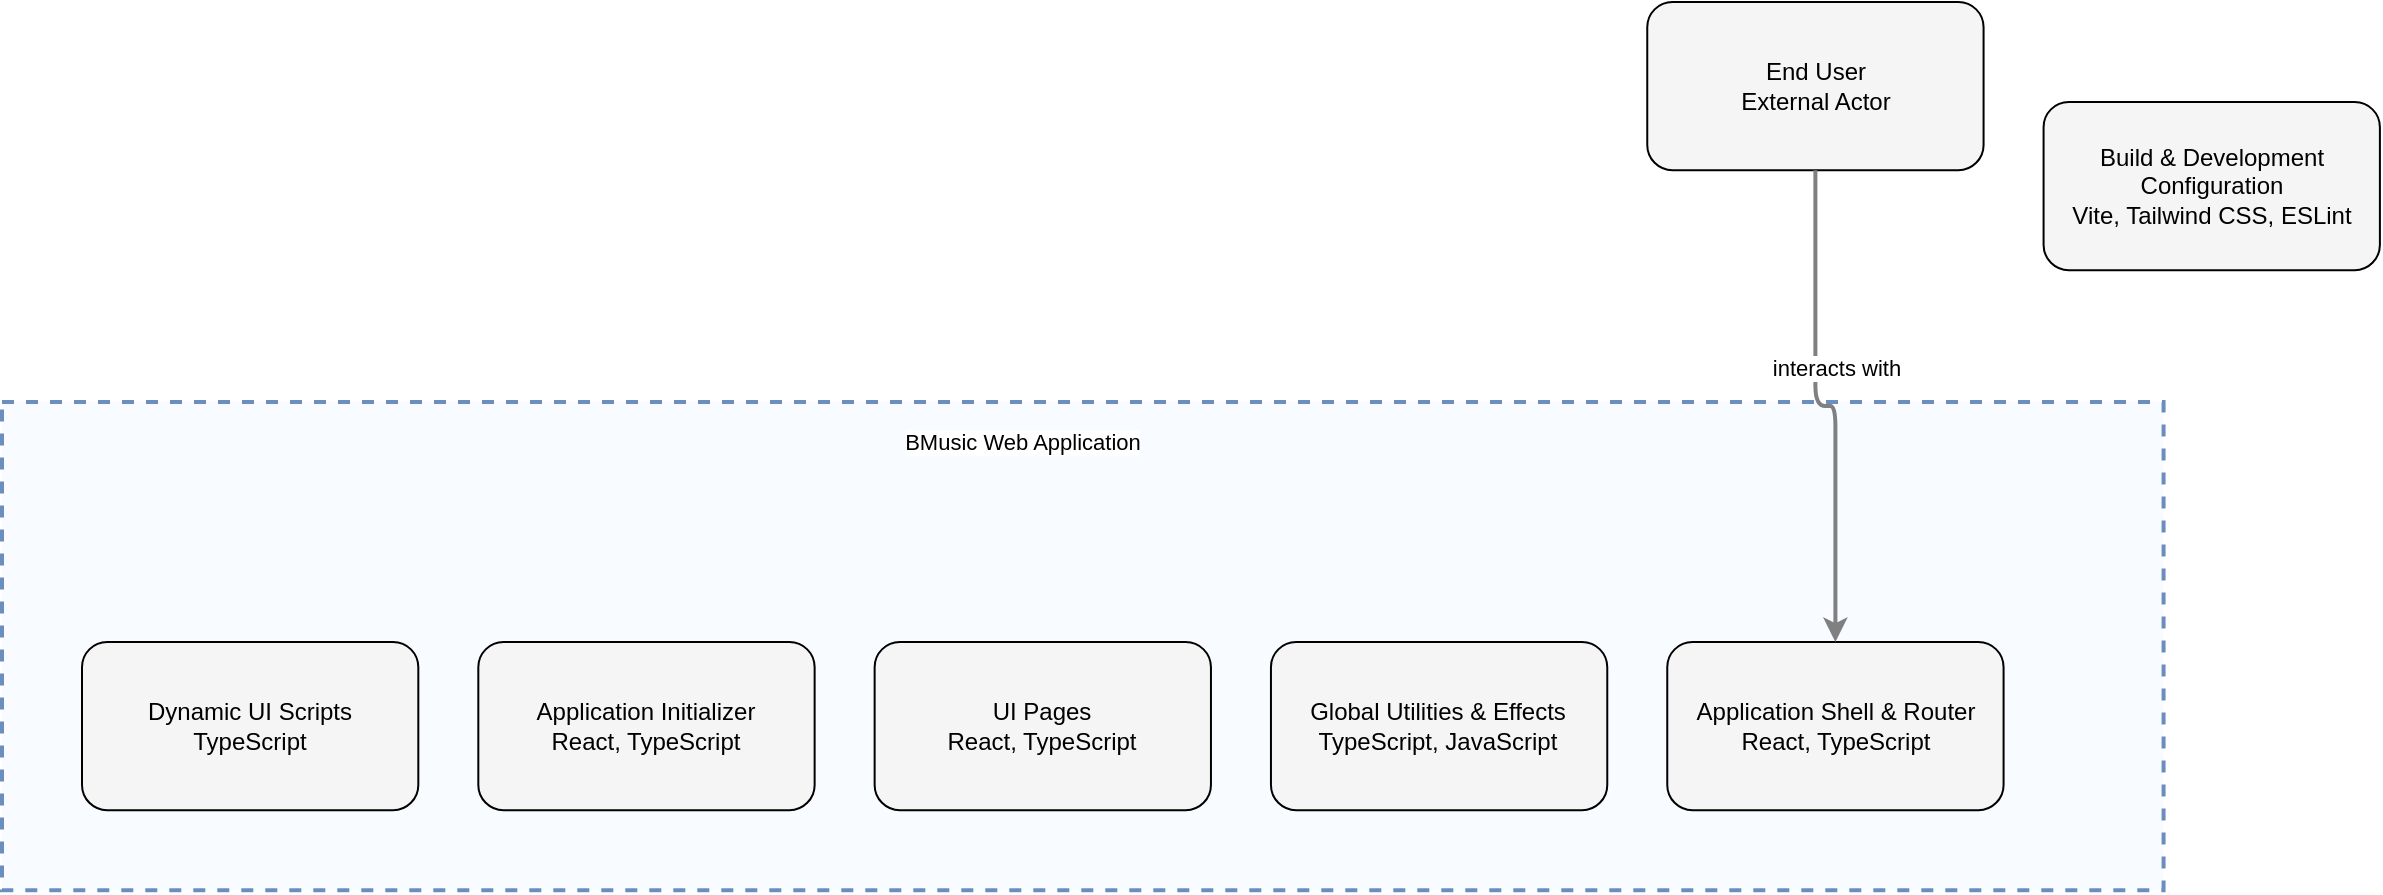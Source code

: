 <?xml version="1.0" encoding="UTF-8"?>
      <mxfile version="14.6.5" type="device">
        <diagram id="codeviz-diagram" name="System Diagram">
          <mxGraphModel dx="1000" dy="1000" grid="1" gridSize="10" guides="1" tooltips="1" connect="1" arrows="1" fold="1" page="1" pageScale="1" pageWidth="1169" pageHeight="827" math="0" shadow="0">
            <root>
              <mxCell id="0"/>
              <mxCell id="1" parent="0"/>
              <mxCell id="764" value="" style="html=1;whiteSpace=wrap;container=1;fillColor=#dae8fc;strokeColor=#6c8ebf;dashed=1;fillOpacity=20;strokeWidth=2;containerType=none;recursiveResize=0;movable=1;resizable=1;autosize=0;dropTarget=0" vertex="1" parent="1">
                <mxGeometry x="22" y="212" width="1080.789" height="244.079" as="geometry"/>
              </mxCell>
              <mxCell id="764_label" value="BMusic Web Application" style="edgeLabel;html=1;align=center;verticalAlign=middle;resizable=0;labelBackgroundColor=white;spacing=5" vertex="1" parent="1">
                <mxGeometry x="30" y="220" width="1004.789" height="24" as="geometry"/>
              </mxCell>
              <mxCell id="765" value="End User&lt;br&gt;External Actor" style="rounded=1;whiteSpace=wrap;html=1;fillColor=#f5f5f5" vertex="1" parent="1">
                    <mxGeometry x="844.631" y="12" width="168.158" height="84.079" as="geometry"/>
                  </mxCell>
<mxCell id="771" value="Build &amp;amp; Development Configuration&lt;br&gt;Vite, Tailwind CSS, ESLint" style="rounded=1;whiteSpace=wrap;html=1;fillColor=#f5f5f5" vertex="1" parent="1">
                    <mxGeometry x="1042.789" y="62" width="168.158" height="84.079" as="geometry"/>
                  </mxCell>
<mxCell id="766" value="Application Initializer&lt;br&gt;React, TypeScript" style="rounded=1;whiteSpace=wrap;html=1;fillColor=#f5f5f5" vertex="1" parent="764">
                    <mxGeometry x="238.158" y="120" width="168.158" height="84.079" as="geometry"/>
                  </mxCell>
<mxCell id="767" value="Application Shell &amp;amp; Router&lt;br&gt;React, TypeScript" style="rounded=1;whiteSpace=wrap;html=1;fillColor=#f5f5f5" vertex="1" parent="764">
                    <mxGeometry x="832.631" y="120" width="168.158" height="84.079" as="geometry"/>
                  </mxCell>
<mxCell id="768" value="UI Pages&lt;br&gt;React, TypeScript" style="rounded=1;whiteSpace=wrap;html=1;fillColor=#f5f5f5" vertex="1" parent="764">
                    <mxGeometry x="436.316" y="120" width="168.158" height="84.079" as="geometry"/>
                  </mxCell>
<mxCell id="769" value="Dynamic UI Scripts&lt;br&gt;TypeScript" style="rounded=1;whiteSpace=wrap;html=1;fillColor=#f5f5f5" vertex="1" parent="764">
                    <mxGeometry x="40" y="120" width="168.158" height="84.079" as="geometry"/>
                  </mxCell>
<mxCell id="770" value="Global Utilities &amp;amp; Effects&lt;br&gt;TypeScript, JavaScript" style="rounded=1;whiteSpace=wrap;html=1;fillColor=#f5f5f5" vertex="1" parent="764">
                    <mxGeometry x="634.473" y="120" width="168.158" height="84.079" as="geometry"/>
                  </mxCell>
              <mxCell id="edge-689" style="edgeStyle=orthogonalEdgeStyle;rounded=1;orthogonalLoop=1;jettySize=auto;html=1;strokeColor=#808080;strokeWidth=2;jumpStyle=arc;jumpSize=10;spacing=15;labelBackgroundColor=white;labelBorderColor=none" edge="1" parent="1" source="765" target="767">
                  <mxGeometry relative="1" as="geometry"/>
                </mxCell>
                <mxCell id="edge-689_label" value="interacts with" style="edgeLabel;html=1;align=center;verticalAlign=middle;resizable=0;points=[];" vertex="1" connectable="0" parent="edge-689">
                  <mxGeometry x="-0.2" y="10" relative="1" as="geometry">
                    <mxPoint as="offset"/>
                  </mxGeometry>
                </mxCell>
            </root>
          </mxGraphModel>
        </diagram>
      </mxfile>